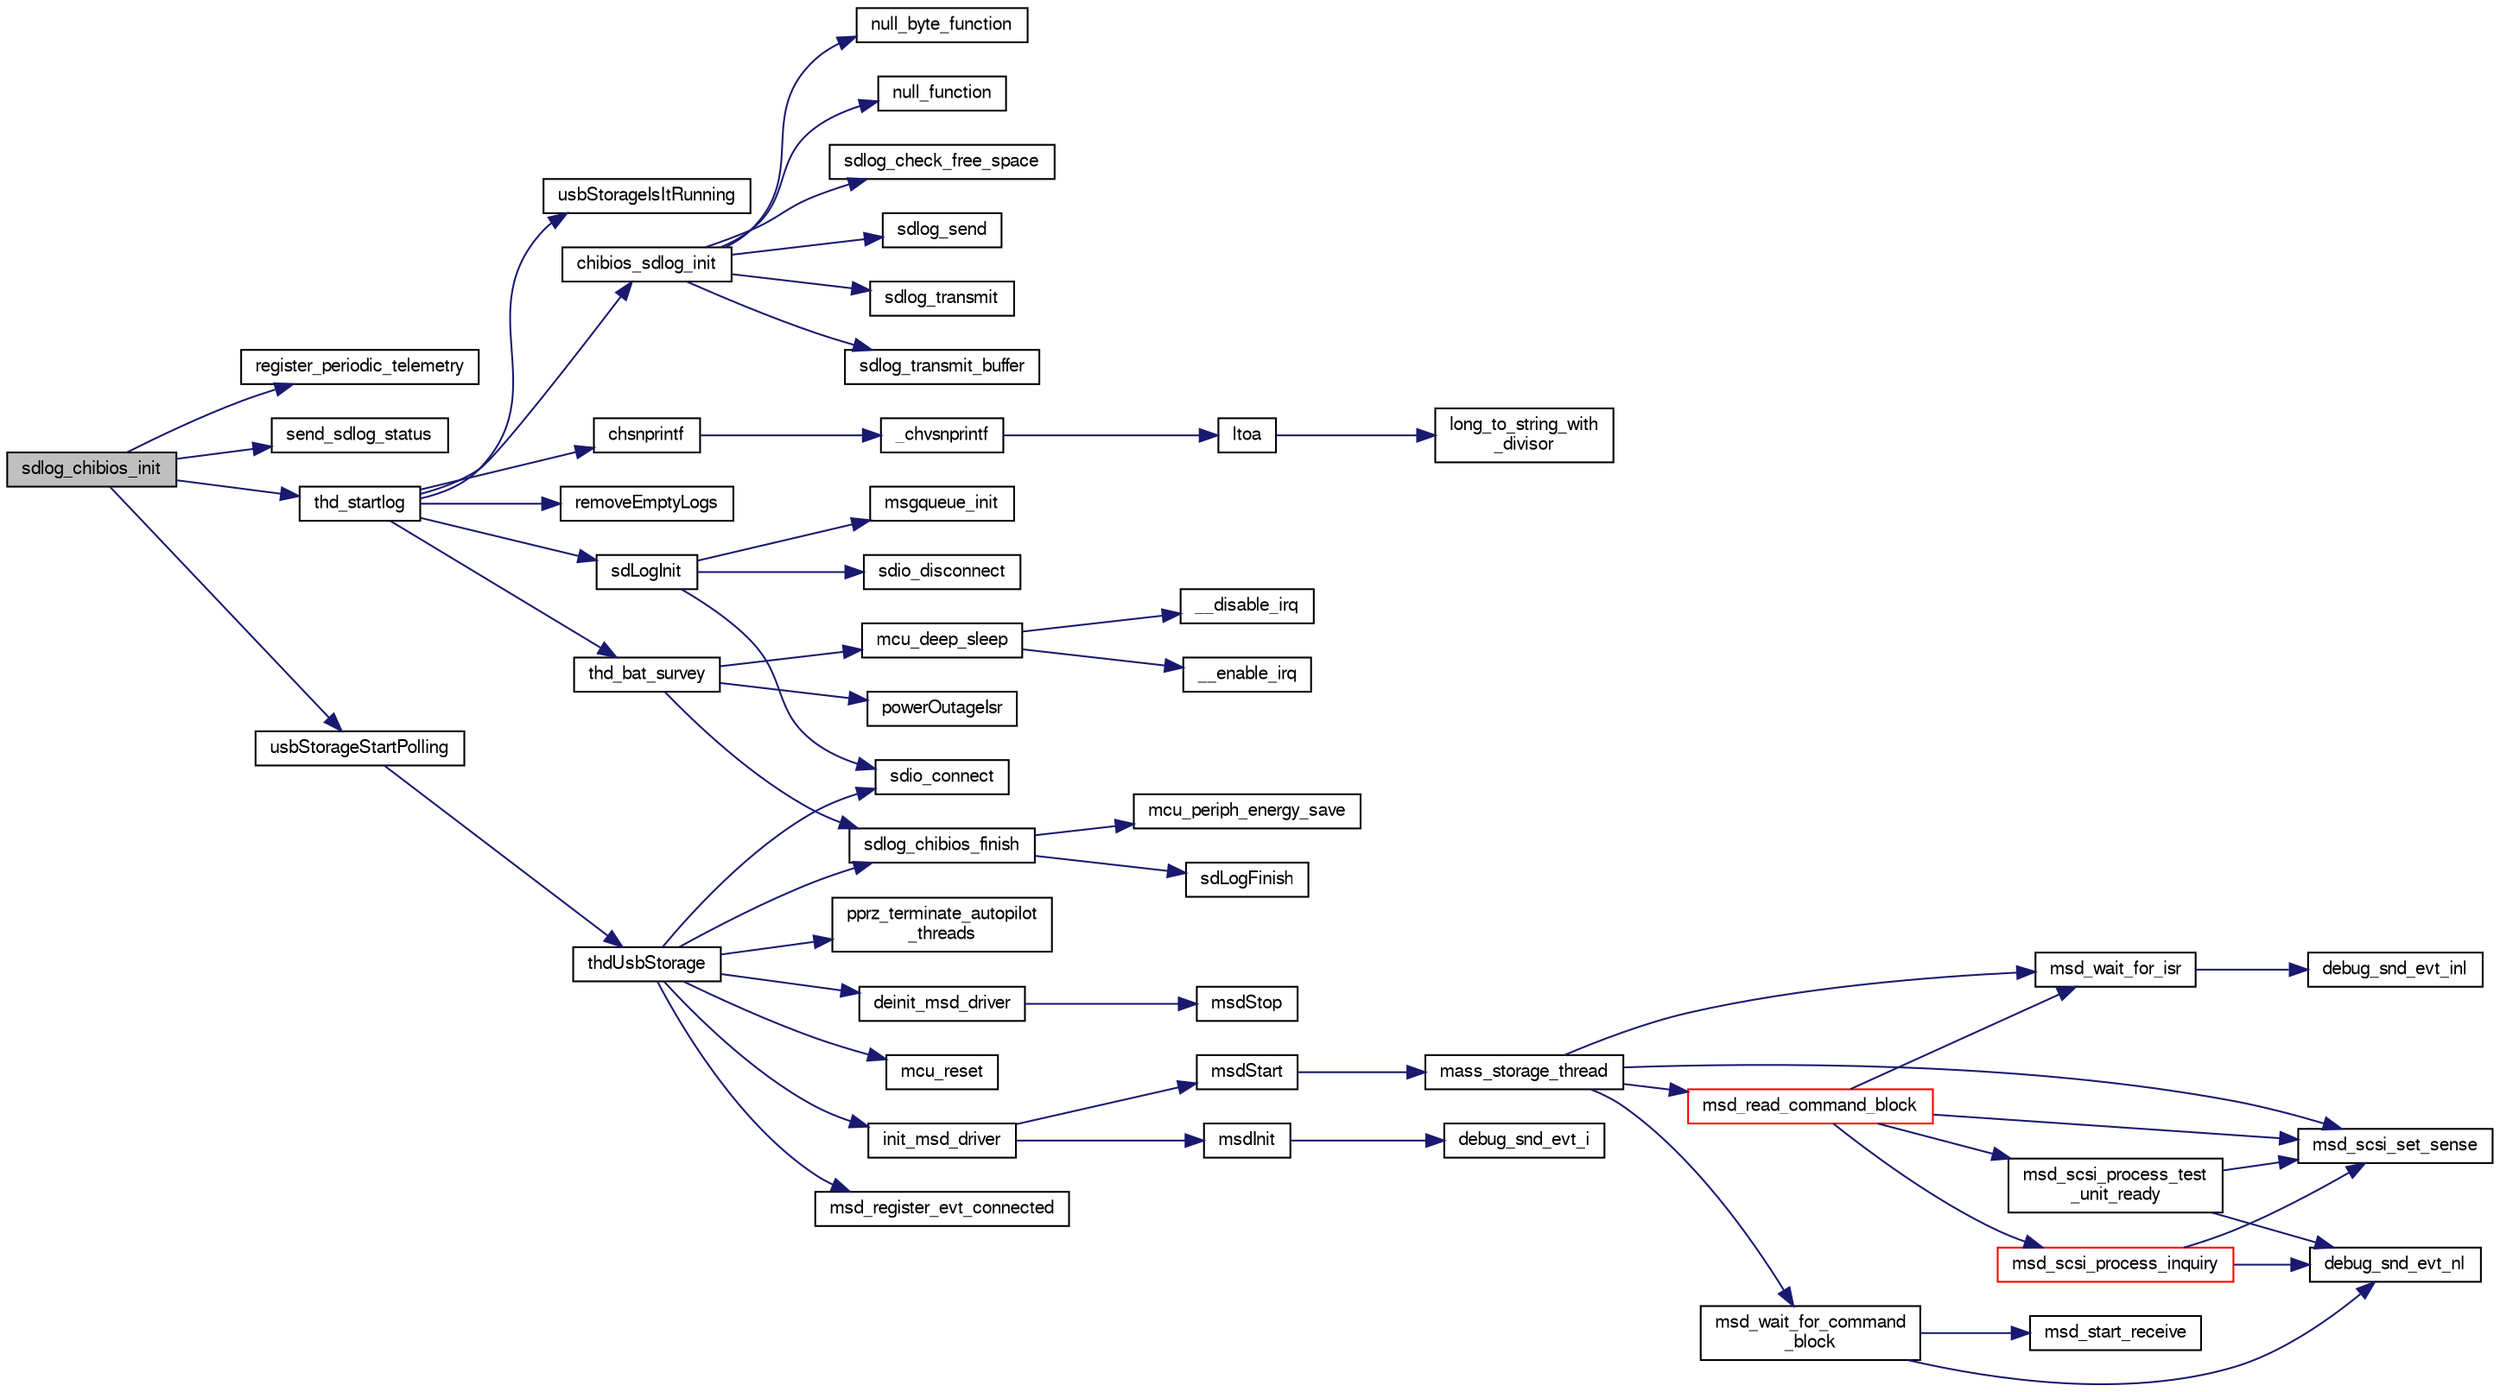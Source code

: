 digraph "sdlog_chibios_init"
{
  edge [fontname="FreeSans",fontsize="10",labelfontname="FreeSans",labelfontsize="10"];
  node [fontname="FreeSans",fontsize="10",shape=record];
  rankdir="LR";
  Node1 [label="sdlog_chibios_init",height=0.2,width=0.4,color="black", fillcolor="grey75", style="filled", fontcolor="black"];
  Node1 -> Node2 [color="midnightblue",fontsize="10",style="solid",fontname="FreeSans"];
  Node2 [label="register_periodic_telemetry",height=0.2,width=0.4,color="black", fillcolor="white", style="filled",URL="$telemetry_8c.html#a8b8cf43739f06c54d16370c141b541a0",tooltip="Register a telemetry callback function. "];
  Node1 -> Node3 [color="midnightblue",fontsize="10",style="solid",fontname="FreeSans"];
  Node3 [label="send_sdlog_status",height=0.2,width=0.4,color="black", fillcolor="white", style="filled",URL="$sdlog__chibios_8c.html#a5718683acb8a55505ba1c50c48028102"];
  Node1 -> Node4 [color="midnightblue",fontsize="10",style="solid",fontname="FreeSans"];
  Node4 [label="thd_startlog",height=0.2,width=0.4,color="black", fillcolor="white", style="filled",URL="$sdlog__chibios_8c.html#a7cf4c749454b496e749b47e614750109"];
  Node4 -> Node5 [color="midnightblue",fontsize="10",style="solid",fontname="FreeSans"];
  Node5 [label="chibios_sdlog_init",height=0.2,width=0.4,color="black", fillcolor="white", style="filled",URL="$sdlog__chibios_8c.html#ad094fe3bc7f2da71d85d09484e25bfe6",tooltip="init chibios_sdlog structure "];
  Node5 -> Node6 [color="midnightblue",fontsize="10",style="solid",fontname="FreeSans"];
  Node6 [label="null_byte_function",height=0.2,width=0.4,color="black", fillcolor="white", style="filled",URL="$sdlog__chibios_8c.html#ae827fbce2eaf501bd7097593c7036690"];
  Node5 -> Node7 [color="midnightblue",fontsize="10",style="solid",fontname="FreeSans"];
  Node7 [label="null_function",height=0.2,width=0.4,color="black", fillcolor="white", style="filled",URL="$sdlog__chibios_8c.html#a1c0b1440f370ee93f605fcdcd6c98dca"];
  Node5 -> Node8 [color="midnightblue",fontsize="10",style="solid",fontname="FreeSans"];
  Node8 [label="sdlog_check_free_space",height=0.2,width=0.4,color="black", fillcolor="white", style="filled",URL="$sdlog__chibios_8c.html#a6e0212194e97b3ce260678d968a368e9"];
  Node5 -> Node9 [color="midnightblue",fontsize="10",style="solid",fontname="FreeSans"];
  Node9 [label="sdlog_send",height=0.2,width=0.4,color="black", fillcolor="white", style="filled",URL="$sdlog__chibios_8c.html#a0cbad7189fd56c4cf283bd9609efa119"];
  Node5 -> Node10 [color="midnightblue",fontsize="10",style="solid",fontname="FreeSans"];
  Node10 [label="sdlog_transmit",height=0.2,width=0.4,color="black", fillcolor="white", style="filled",URL="$sdlog__chibios_8c.html#aa260ab24a61a46e8e9b30e3203f7e9e9"];
  Node5 -> Node11 [color="midnightblue",fontsize="10",style="solid",fontname="FreeSans"];
  Node11 [label="sdlog_transmit_buffer",height=0.2,width=0.4,color="black", fillcolor="white", style="filled",URL="$sdlog__chibios_8c.html#aebcb13d7628135e3381399568c2cf421"];
  Node4 -> Node12 [color="midnightblue",fontsize="10",style="solid",fontname="FreeSans"];
  Node12 [label="chsnprintf",height=0.2,width=0.4,color="black", fillcolor="white", style="filled",URL="$group__chprintf.html#gabe5c0e0148763ecfd7829f6129f29e0a"];
  Node12 -> Node13 [color="midnightblue",fontsize="10",style="solid",fontname="FreeSans"];
  Node13 [label="_chvsnprintf",height=0.2,width=0.4,color="black", fillcolor="white", style="filled",URL="$group__chprintf.html#gaa4e64308af46238224f455c00a4fcf26",tooltip="System formatted output function. "];
  Node13 -> Node14 [color="midnightblue",fontsize="10",style="solid",fontname="FreeSans"];
  Node14 [label="ltoa",height=0.2,width=0.4,color="black", fillcolor="white", style="filled",URL="$group__chprintf.html#gac5d948ddbb98eeaf4c395f12d1673e2e"];
  Node14 -> Node15 [color="midnightblue",fontsize="10",style="solid",fontname="FreeSans"];
  Node15 [label="long_to_string_with\l_divisor",height=0.2,width=0.4,color="black", fillcolor="white", style="filled",URL="$group__chprintf.html#ga083a2bdcd3b67b7be94900e8affc57b8"];
  Node4 -> Node16 [color="midnightblue",fontsize="10",style="solid",fontname="FreeSans"];
  Node16 [label="removeEmptyLogs",height=0.2,width=0.4,color="black", fillcolor="white", style="filled",URL="$sdLog_8c.html#a0feebb43817c3a4d97e34f991012932c",tooltip="remove spurious log file left on sd "];
  Node4 -> Node17 [color="midnightblue",fontsize="10",style="solid",fontname="FreeSans"];
  Node17 [label="sdLogInit",height=0.2,width=0.4,color="black", fillcolor="white", style="filled",URL="$sdLog_8c.html#a598888320386c21f975d32d68f29bcf3",tooltip="initialise sdLog "];
  Node17 -> Node18 [color="midnightblue",fontsize="10",style="solid",fontname="FreeSans"];
  Node18 [label="msgqueue_init",height=0.2,width=0.4,color="black", fillcolor="white", style="filled",URL="$msg__queue_8c.html#a8cbe13f6801caa6bd92498e5772eb3df",tooltip="initialise MsgQueue "];
  Node17 -> Node19 [color="midnightblue",fontsize="10",style="solid",fontname="FreeSans"];
  Node19 [label="sdio_connect",height=0.2,width=0.4,color="black", fillcolor="white", style="filled",URL="$sdio__arch_8c.html#a55d0f878fb169bbdd445d86648ee562b",tooltip="Connect a SD card on SDIO peripheral. "];
  Node17 -> Node20 [color="midnightblue",fontsize="10",style="solid",fontname="FreeSans"];
  Node20 [label="sdio_disconnect",height=0.2,width=0.4,color="black", fillcolor="white", style="filled",URL="$sdio__arch_8c.html#a1aaca4bd6a01a576869aa133f5fe0877",tooltip="Disconnect a SD card on SDIO peripheral. "];
  Node4 -> Node21 [color="midnightblue",fontsize="10",style="solid",fontname="FreeSans"];
  Node21 [label="thd_bat_survey",height=0.2,width=0.4,color="black", fillcolor="white", style="filled",URL="$sdlog__chibios_8c.html#aee744de53d121395ef522cef118be731"];
  Node21 -> Node22 [color="midnightblue",fontsize="10",style="solid",fontname="FreeSans"];
  Node22 [label="mcu_deep_sleep",height=0.2,width=0.4,color="black", fillcolor="white", style="filled",URL="$chibios_2mcu__arch_8h.html#a1296057f718ade4eeb9674b9c3550cb8",tooltip="Put MCU into deep sleep mode. "];
  Node22 -> Node23 [color="midnightblue",fontsize="10",style="solid",fontname="FreeSans"];
  Node23 [label="__disable_irq",height=0.2,width=0.4,color="black", fillcolor="white", style="filled",URL="$stm32_2mcu__periph_2i2c__arch_8c.html#a6b9c651bba2afc97b6578902bae95012"];
  Node22 -> Node24 [color="midnightblue",fontsize="10",style="solid",fontname="FreeSans"];
  Node24 [label="__enable_irq",height=0.2,width=0.4,color="black", fillcolor="white", style="filled",URL="$stm32_2mcu__periph_2i2c__arch_8c.html#a5e587d51e0e0c291bb20ef0f9b5e8e76"];
  Node21 -> Node25 [color="midnightblue",fontsize="10",style="solid",fontname="FreeSans"];
  Node25 [label="powerOutageIsr",height=0.2,width=0.4,color="black", fillcolor="white", style="filled",URL="$sdlog__chibios_8c.html#a8339bbd0c34af9283f61af04b1946f74"];
  Node21 -> Node26 [color="midnightblue",fontsize="10",style="solid",fontname="FreeSans"];
  Node26 [label="sdlog_chibios_finish",height=0.2,width=0.4,color="black", fillcolor="white", style="filled",URL="$sdlog__chibios_8c.html#a9f9b049b6368d8306e16bad97dd30b91"];
  Node26 -> Node27 [color="midnightblue",fontsize="10",style="solid",fontname="FreeSans"];
  Node27 [label="mcu_periph_energy_save",height=0.2,width=0.4,color="black", fillcolor="white", style="filled",URL="$chibios_2mcu__arch_8c.html#a67d61bc2f9f31ef0eb14b901ec29396a",tooltip="Call board specific energy saving Can be necessary for closing on power off. "];
  Node26 -> Node28 [color="midnightblue",fontsize="10",style="solid",fontname="FreeSans"];
  Node28 [label="sdLogFinish",height=0.2,width=0.4,color="black", fillcolor="white", style="filled",URL="$sdLog_8c.html#a03326adcb90b1cc07d684a6abaff2051",tooltip="unmount filesystem "];
  Node4 -> Node29 [color="midnightblue",fontsize="10",style="solid",fontname="FreeSans"];
  Node29 [label="usbStorageIsItRunning",height=0.2,width=0.4,color="black", fillcolor="white", style="filled",URL="$usbStorage_8c.html#a5d838dcbf84e935691629f3a533ac82d"];
  Node1 -> Node30 [color="midnightblue",fontsize="10",style="solid",fontname="FreeSans"];
  Node30 [label="usbStorageStartPolling",height=0.2,width=0.4,color="black", fillcolor="white", style="filled",URL="$usbStorage_8c.html#a12081a3972cd8a738a527d104c647665"];
  Node30 -> Node31 [color="midnightblue",fontsize="10",style="solid",fontname="FreeSans"];
  Node31 [label="thdUsbStorage",height=0.2,width=0.4,color="black", fillcolor="white", style="filled",URL="$usbStorage_8c.html#a03e36a472f457f472fc7031d798eac45"];
  Node31 -> Node26 [color="midnightblue",fontsize="10",style="solid",fontname="FreeSans"];
  Node31 -> Node19 [color="midnightblue",fontsize="10",style="solid",fontname="FreeSans"];
  Node31 -> Node32 [color="midnightblue",fontsize="10",style="solid",fontname="FreeSans"];
  Node32 [label="init_msd_driver",height=0.2,width=0.4,color="black", fillcolor="white", style="filled",URL="$usb__msd_8c.html#a2c07ac4c24d02f56c726c38477e98b01"];
  Node32 -> Node33 [color="midnightblue",fontsize="10",style="solid",fontname="FreeSans"];
  Node33 [label="msdInit",height=0.2,width=0.4,color="black", fillcolor="white", style="filled",URL="$usb__msd_8c.html#a9030d48fbe74f8689d41984bd08edf51",tooltip="Initializse a USB mass storage driver. "];
  Node33 -> Node34 [color="midnightblue",fontsize="10",style="solid",fontname="FreeSans"];
  Node34 [label="debug_snd_evt_i",height=0.2,width=0.4,color="black", fillcolor="white", style="filled",URL="$usb__msd_8c.html#a218498e8fe29b8470ad71b25f61ca783"];
  Node32 -> Node35 [color="midnightblue",fontsize="10",style="solid",fontname="FreeSans"];
  Node35 [label="msdStart",height=0.2,width=0.4,color="black", fillcolor="white", style="filled",URL="$usb__msd_8c.html#a7889b266f8bf0e0063afd3546cd02439",tooltip="Starts a USB mass storage driver. "];
  Node35 -> Node36 [color="midnightblue",fontsize="10",style="solid",fontname="FreeSans"];
  Node36 [label="mass_storage_thread",height=0.2,width=0.4,color="black", fillcolor="white", style="filled",URL="$usb__msd_8c.html#afae8af1112e8706a2abac1033b431d1a",tooltip="Mass storage thread that processes commands. "];
  Node36 -> Node37 [color="midnightblue",fontsize="10",style="solid",fontname="FreeSans"];
  Node37 [label="msd_wait_for_isr",height=0.2,width=0.4,color="black", fillcolor="white", style="filled",URL="$usb__msd_8c.html#a3b8762ec274b71960bc00505e3668ed5",tooltip="Wait until the end-point interrupt handler has been called. "];
  Node37 -> Node38 [color="midnightblue",fontsize="10",style="solid",fontname="FreeSans"];
  Node38 [label="debug_snd_evt_inl",height=0.2,width=0.4,color="black", fillcolor="white", style="filled",URL="$usb__msd_8c.html#a24a678ea6bcd105c46f97ccc813d146b"];
  Node36 -> Node39 [color="midnightblue",fontsize="10",style="solid",fontname="FreeSans"];
  Node39 [label="msd_scsi_set_sense",height=0.2,width=0.4,color="black", fillcolor="white", style="filled",URL="$usb__msd_8c.html#a9eccc1c15eed8fd3b53c7692c2b359b1",tooltip="Changes the SCSI sense information. "];
  Node36 -> Node40 [color="midnightblue",fontsize="10",style="solid",fontname="FreeSans"];
  Node40 [label="msd_wait_for_command\l_block",height=0.2,width=0.4,color="black", fillcolor="white", style="filled",URL="$usb__msd_8c.html#aa1850fad33df3daf4aee4757e87be5b3",tooltip="Waits for a new command block. "];
  Node40 -> Node41 [color="midnightblue",fontsize="10",style="solid",fontname="FreeSans"];
  Node41 [label="debug_snd_evt_nl",height=0.2,width=0.4,color="black", fillcolor="white", style="filled",URL="$usb__msd_8c.html#ad07c9360f29e619d5e4d4e9e4b28cb3d"];
  Node40 -> Node42 [color="midnightblue",fontsize="10",style="solid",fontname="FreeSans"];
  Node42 [label="msd_start_receive",height=0.2,width=0.4,color="black", fillcolor="white", style="filled",URL="$usb__msd_8c.html#a9f5b2ca0047c96b2b13cb1d89ba3fc73",tooltip="Starts receiving data. "];
  Node36 -> Node43 [color="midnightblue",fontsize="10",style="solid",fontname="FreeSans"];
  Node43 [label="msd_read_command_block",height=0.2,width=0.4,color="red", fillcolor="white", style="filled",URL="$usb__msd_8c.html#aae86072280e1c9c74809a1657712bc8b",tooltip="Reads a newly received command block. "];
  Node43 -> Node39 [color="midnightblue",fontsize="10",style="solid",fontname="FreeSans"];
  Node43 -> Node44 [color="midnightblue",fontsize="10",style="solid",fontname="FreeSans"];
  Node44 [label="msd_scsi_process_test\l_unit_ready",height=0.2,width=0.4,color="black", fillcolor="white", style="filled",URL="$usb__msd_8c.html#ad782b2c1e3b1a66863b39eab0a301b2d",tooltip="Processes a TEST_UNIT_READY SCSI command. "];
  Node44 -> Node41 [color="midnightblue",fontsize="10",style="solid",fontname="FreeSans"];
  Node44 -> Node39 [color="midnightblue",fontsize="10",style="solid",fontname="FreeSans"];
  Node43 -> Node45 [color="midnightblue",fontsize="10",style="solid",fontname="FreeSans"];
  Node45 [label="msd_scsi_process_inquiry",height=0.2,width=0.4,color="red", fillcolor="white", style="filled",URL="$usb__msd_8c.html#a48c18c077f1b99cd4f0530f8b02007fc",tooltip="Processes an INQUIRY SCSI command. "];
  Node45 -> Node41 [color="midnightblue",fontsize="10",style="solid",fontname="FreeSans"];
  Node45 -> Node39 [color="midnightblue",fontsize="10",style="solid",fontname="FreeSans"];
  Node43 -> Node37 [color="midnightblue",fontsize="10",style="solid",fontname="FreeSans"];
  Node31 -> Node46 [color="midnightblue",fontsize="10",style="solid",fontname="FreeSans"];
  Node46 [label="msd_register_evt_connected",height=0.2,width=0.4,color="black", fillcolor="white", style="filled",URL="$usb__msd_8c.html#a9ad360964cf29c17ffda4847ea88c2f3",tooltip="register connected event source in local event mask "];
  Node31 -> Node47 [color="midnightblue",fontsize="10",style="solid",fontname="FreeSans"];
  Node47 [label="pprz_terminate_autopilot\l_threads",height=0.2,width=0.4,color="black", fillcolor="white", style="filled",URL="$fixedwing_2main__chibios_8c.html#ab187dc37cfd9ba19180b8d99905dd2e3",tooltip="Terminate all autopilot threads Wait until proper stop. "];
  Node31 -> Node48 [color="midnightblue",fontsize="10",style="solid",fontname="FreeSans"];
  Node48 [label="deinit_msd_driver",height=0.2,width=0.4,color="black", fillcolor="white", style="filled",URL="$usb__msd_8c.html#af6995e11a18decb9478ad798000d60ca"];
  Node48 -> Node49 [color="midnightblue",fontsize="10",style="solid",fontname="FreeSans"];
  Node49 [label="msdStop",height=0.2,width=0.4,color="black", fillcolor="white", style="filled",URL="$usb__msd_8c.html#aaa1c1d04bba912b3ae2b6806f8ed4fdc",tooltip="Stops a USB mass storage driver. "];
  Node31 -> Node50 [color="midnightblue",fontsize="10",style="solid",fontname="FreeSans"];
  Node50 [label="mcu_reset",height=0.2,width=0.4,color="black", fillcolor="white", style="filled",URL="$chibios_2mcu__arch_8h.html#a862afc1b2c4b85e2cf3236b9245e5f56",tooltip="Request a software reset of the MCU. "];
}
